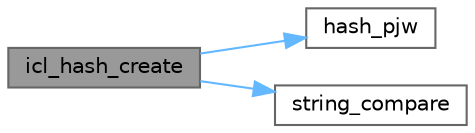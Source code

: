 digraph "icl_hash_create"
{
 // LATEX_PDF_SIZE
  bgcolor="transparent";
  edge [fontname=Helvetica,fontsize=10,labelfontname=Helvetica,labelfontsize=10];
  node [fontname=Helvetica,fontsize=10,shape=box,height=0.2,width=0.4];
  rankdir="LR";
  Node1 [id="Node000001",label="icl_hash_create",height=0.2,width=0.4,color="gray40", fillcolor="grey60", style="filled", fontcolor="black",tooltip=" "];
  Node1 -> Node2 [id="edge1_Node000001_Node000002",color="steelblue1",style="solid",tooltip=" "];
  Node2 [id="Node000002",label="hash_pjw",height=0.2,width=0.4,color="grey40", fillcolor="white", style="filled",URL="$icl__hash_8h.html#a6a10ee6275ca507d09fd47a719767e3d",tooltip=" "];
  Node1 -> Node3 [id="edge2_Node000001_Node000003",color="steelblue1",style="solid",tooltip=" "];
  Node3 [id="Node000003",label="string_compare",height=0.2,width=0.4,color="grey40", fillcolor="white", style="filled",URL="$icl__hash_8h.html#af73feac3dabb92903ba78109da604864",tooltip=" "];
}
